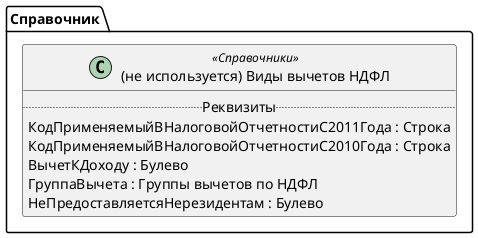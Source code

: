 ﻿@startuml УдалитьВидыВычетовНДФЛ
'!include templates.wsd
'..\include templates.wsd
class Справочник.УдалитьВидыВычетовНДФЛ as "(не используется) Виды вычетов НДФЛ" <<Справочники>>
{
..Реквизиты..
КодПрименяемыйВНалоговойОтчетностиС2011Года : Строка
КодПрименяемыйВНалоговойОтчетностиС2010Года : Строка
ВычетКДоходу : Булево
ГруппаВычета : Группы вычетов по НДФЛ
НеПредоставляетсяНерезидентам : Булево
}
@enduml
